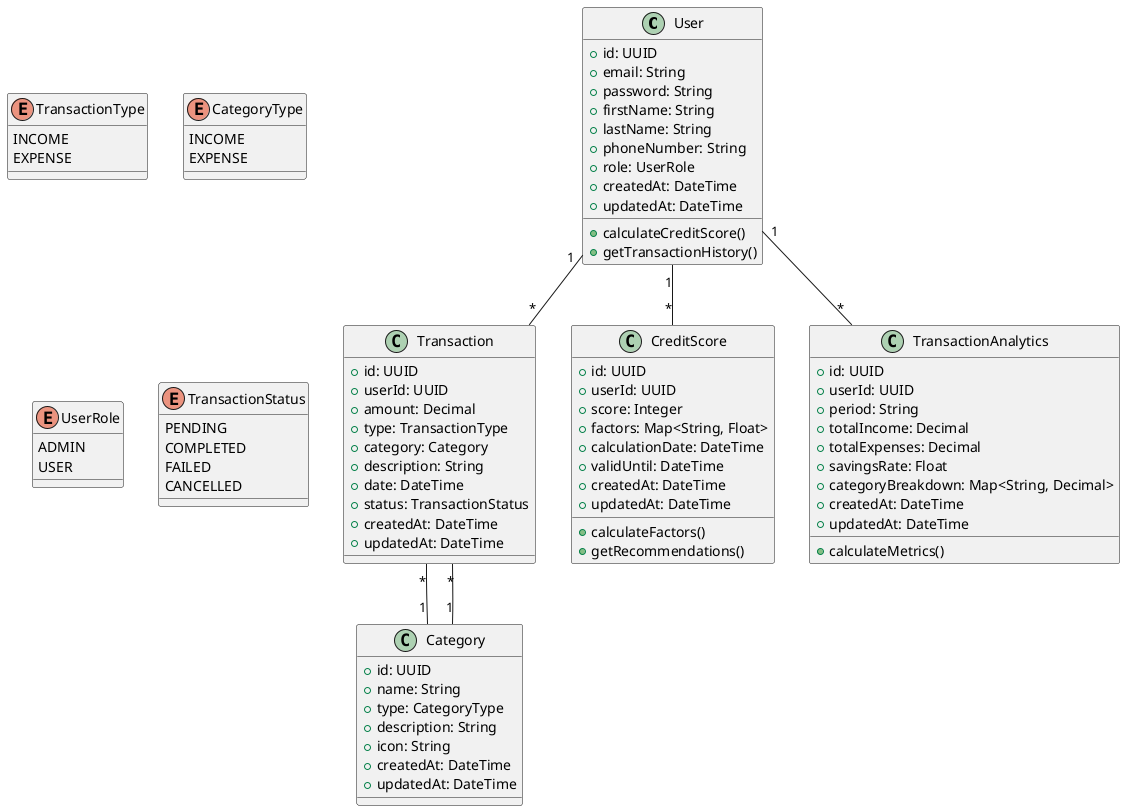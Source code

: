 @startuml Credit Score System Class Diagram

' Core Entities
class User {
    +id: UUID
    +email: String
    +password: String
    +firstName: String
    +lastName: String
    +phoneNumber: String
    +role: UserRole
    +createdAt: DateTime
    +updatedAt: DateTime
    +calculateCreditScore()
    +getTransactionHistory()
}

class Transaction {
    +id: UUID
    +userId: UUID
    +amount: Decimal
    +type: TransactionType
    +category: Category
    +description: String
    +date: DateTime
    +status: TransactionStatus
    +createdAt: DateTime
    +updatedAt: DateTime
}

class Category {
    +id: UUID
    +name: String
    +type: CategoryType
    +description: String
    +icon: String
    +createdAt: DateTime
    +updatedAt: DateTime
}

class CreditScore {
    +id: UUID
    +userId: UUID
    +score: Integer
    +factors: Map<String, Float>
    +calculationDate: DateTime
    +validUntil: DateTime
    +createdAt: DateTime
    +updatedAt: DateTime
    +calculateFactors()
    +getRecommendations()
}

class TransactionAnalytics {
    +id: UUID
    +userId: UUID
    +period: String
    +totalIncome: Decimal
    +totalExpenses: Decimal
    +savingsRate: Float
    +categoryBreakdown: Map<String, Decimal>
    +createdAt: DateTime
    +updatedAt: DateTime
    +calculateMetrics()
}

enum TransactionType {
    INCOME
    EXPENSE
}

enum CategoryType {
    INCOME
    EXPENSE
}

enum UserRole {
    ADMIN
    USER
}

enum TransactionStatus {
    PENDING
    COMPLETED
    FAILED
    CANCELLED
}

' Relationships
User "1" -- "*" Transaction
User "1" -- "*" CreditScore
User "1" -- "*" TransactionAnalytics
Transaction "*" -- "1" Category
Category "1" -- "*" Transaction

@enduml 